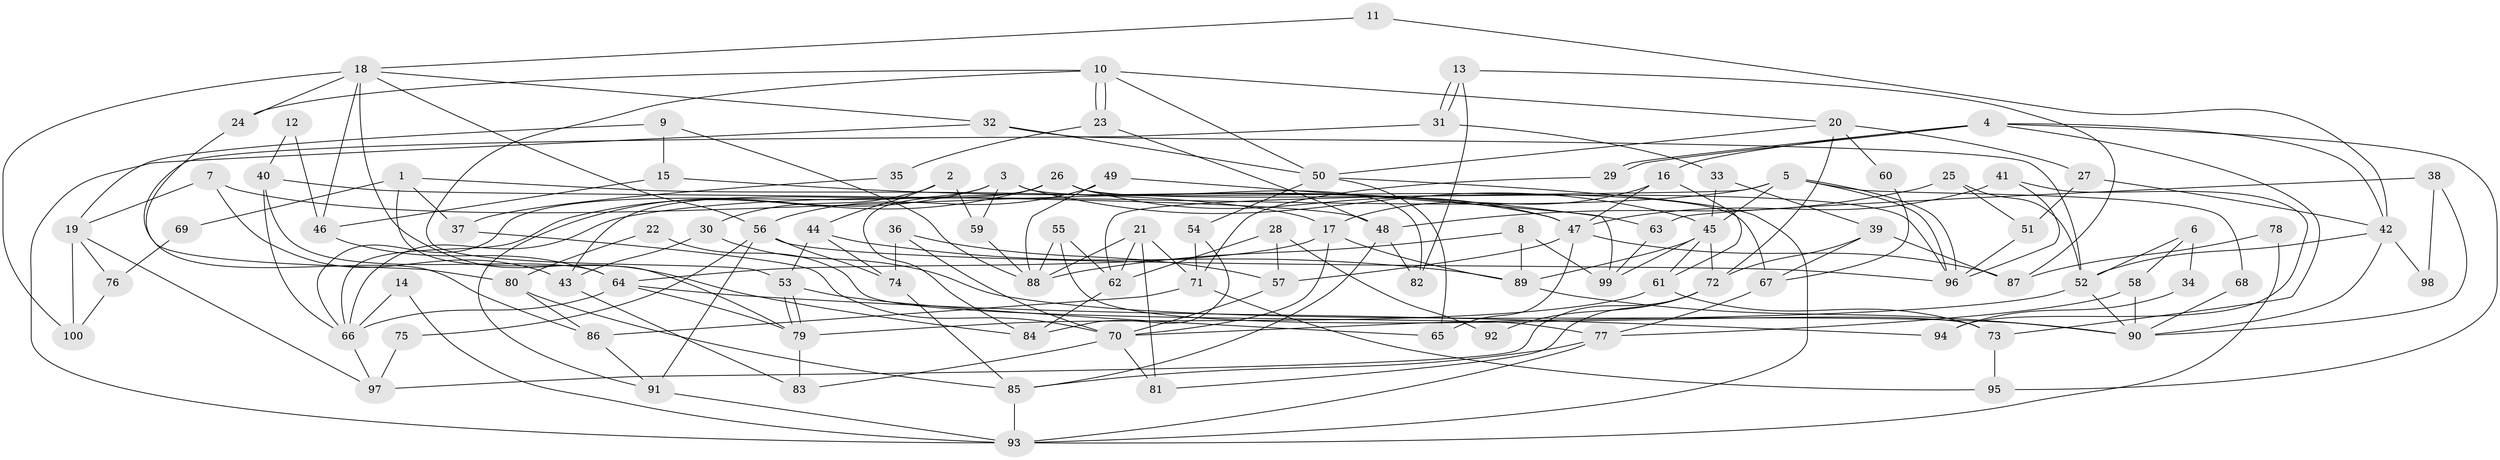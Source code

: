 // Generated by graph-tools (version 1.1) at 2025/15/03/09/25 04:15:02]
// undirected, 100 vertices, 200 edges
graph export_dot {
graph [start="1"]
  node [color=gray90,style=filled];
  1;
  2;
  3;
  4;
  5;
  6;
  7;
  8;
  9;
  10;
  11;
  12;
  13;
  14;
  15;
  16;
  17;
  18;
  19;
  20;
  21;
  22;
  23;
  24;
  25;
  26;
  27;
  28;
  29;
  30;
  31;
  32;
  33;
  34;
  35;
  36;
  37;
  38;
  39;
  40;
  41;
  42;
  43;
  44;
  45;
  46;
  47;
  48;
  49;
  50;
  51;
  52;
  53;
  54;
  55;
  56;
  57;
  58;
  59;
  60;
  61;
  62;
  63;
  64;
  65;
  66;
  67;
  68;
  69;
  70;
  71;
  72;
  73;
  74;
  75;
  76;
  77;
  78;
  79;
  80;
  81;
  82;
  83;
  84;
  85;
  86;
  87;
  88;
  89;
  90;
  91;
  92;
  93;
  94;
  95;
  96;
  97;
  98;
  99;
  100;
  1 -- 79;
  1 -- 17;
  1 -- 37;
  1 -- 69;
  2 -- 59;
  2 -- 44;
  2 -- 30;
  3 -- 91;
  3 -- 45;
  3 -- 59;
  3 -- 66;
  3 -- 67;
  4 -- 95;
  4 -- 29;
  4 -- 29;
  4 -- 16;
  4 -- 42;
  4 -- 73;
  5 -- 66;
  5 -- 96;
  5 -- 96;
  5 -- 45;
  5 -- 62;
  5 -- 68;
  6 -- 58;
  6 -- 52;
  6 -- 34;
  7 -- 43;
  7 -- 47;
  7 -- 19;
  8 -- 89;
  8 -- 88;
  8 -- 99;
  9 -- 88;
  9 -- 19;
  9 -- 15;
  10 -- 23;
  10 -- 23;
  10 -- 53;
  10 -- 20;
  10 -- 24;
  10 -- 50;
  11 -- 42;
  11 -- 18;
  12 -- 40;
  12 -- 46;
  13 -- 31;
  13 -- 31;
  13 -- 82;
  13 -- 87;
  14 -- 93;
  14 -- 66;
  15 -- 46;
  15 -- 63;
  16 -- 61;
  16 -- 17;
  16 -- 47;
  17 -- 89;
  17 -- 64;
  17 -- 70;
  18 -- 84;
  18 -- 32;
  18 -- 24;
  18 -- 46;
  18 -- 56;
  18 -- 100;
  19 -- 97;
  19 -- 76;
  19 -- 100;
  20 -- 50;
  20 -- 27;
  20 -- 60;
  20 -- 72;
  21 -- 71;
  21 -- 81;
  21 -- 62;
  21 -- 88;
  22 -- 77;
  22 -- 80;
  23 -- 48;
  23 -- 35;
  24 -- 80;
  25 -- 48;
  25 -- 52;
  25 -- 51;
  26 -- 43;
  26 -- 47;
  26 -- 66;
  26 -- 82;
  26 -- 84;
  26 -- 96;
  27 -- 51;
  27 -- 42;
  28 -- 62;
  28 -- 57;
  28 -- 92;
  29 -- 71;
  30 -- 90;
  30 -- 43;
  31 -- 33;
  31 -- 86;
  32 -- 52;
  32 -- 93;
  32 -- 50;
  33 -- 45;
  33 -- 39;
  34 -- 94;
  35 -- 37;
  36 -- 70;
  36 -- 57;
  36 -- 74;
  37 -- 70;
  38 -- 90;
  38 -- 63;
  38 -- 98;
  39 -- 72;
  39 -- 67;
  39 -- 87;
  40 -- 64;
  40 -- 66;
  40 -- 48;
  41 -- 47;
  41 -- 96;
  41 -- 94;
  42 -- 52;
  42 -- 90;
  42 -- 98;
  43 -- 83;
  44 -- 74;
  44 -- 53;
  44 -- 89;
  45 -- 61;
  45 -- 72;
  45 -- 89;
  45 -- 99;
  46 -- 64;
  47 -- 87;
  47 -- 57;
  47 -- 65;
  48 -- 85;
  48 -- 82;
  49 -- 56;
  49 -- 99;
  49 -- 88;
  50 -- 54;
  50 -- 65;
  50 -- 93;
  51 -- 96;
  52 -- 90;
  52 -- 70;
  53 -- 65;
  53 -- 79;
  53 -- 79;
  54 -- 84;
  54 -- 71;
  55 -- 62;
  55 -- 88;
  55 -- 73;
  56 -- 96;
  56 -- 74;
  56 -- 75;
  56 -- 91;
  57 -- 70;
  58 -- 77;
  58 -- 90;
  59 -- 88;
  60 -- 67;
  61 -- 79;
  61 -- 73;
  62 -- 84;
  63 -- 99;
  64 -- 66;
  64 -- 79;
  64 -- 94;
  66 -- 97;
  67 -- 77;
  68 -- 90;
  69 -- 76;
  70 -- 81;
  70 -- 83;
  71 -- 86;
  71 -- 95;
  72 -- 81;
  72 -- 92;
  72 -- 97;
  73 -- 95;
  74 -- 85;
  75 -- 97;
  76 -- 100;
  77 -- 85;
  77 -- 93;
  78 -- 93;
  78 -- 87;
  79 -- 83;
  80 -- 86;
  80 -- 85;
  85 -- 93;
  86 -- 91;
  89 -- 90;
  91 -- 93;
}
